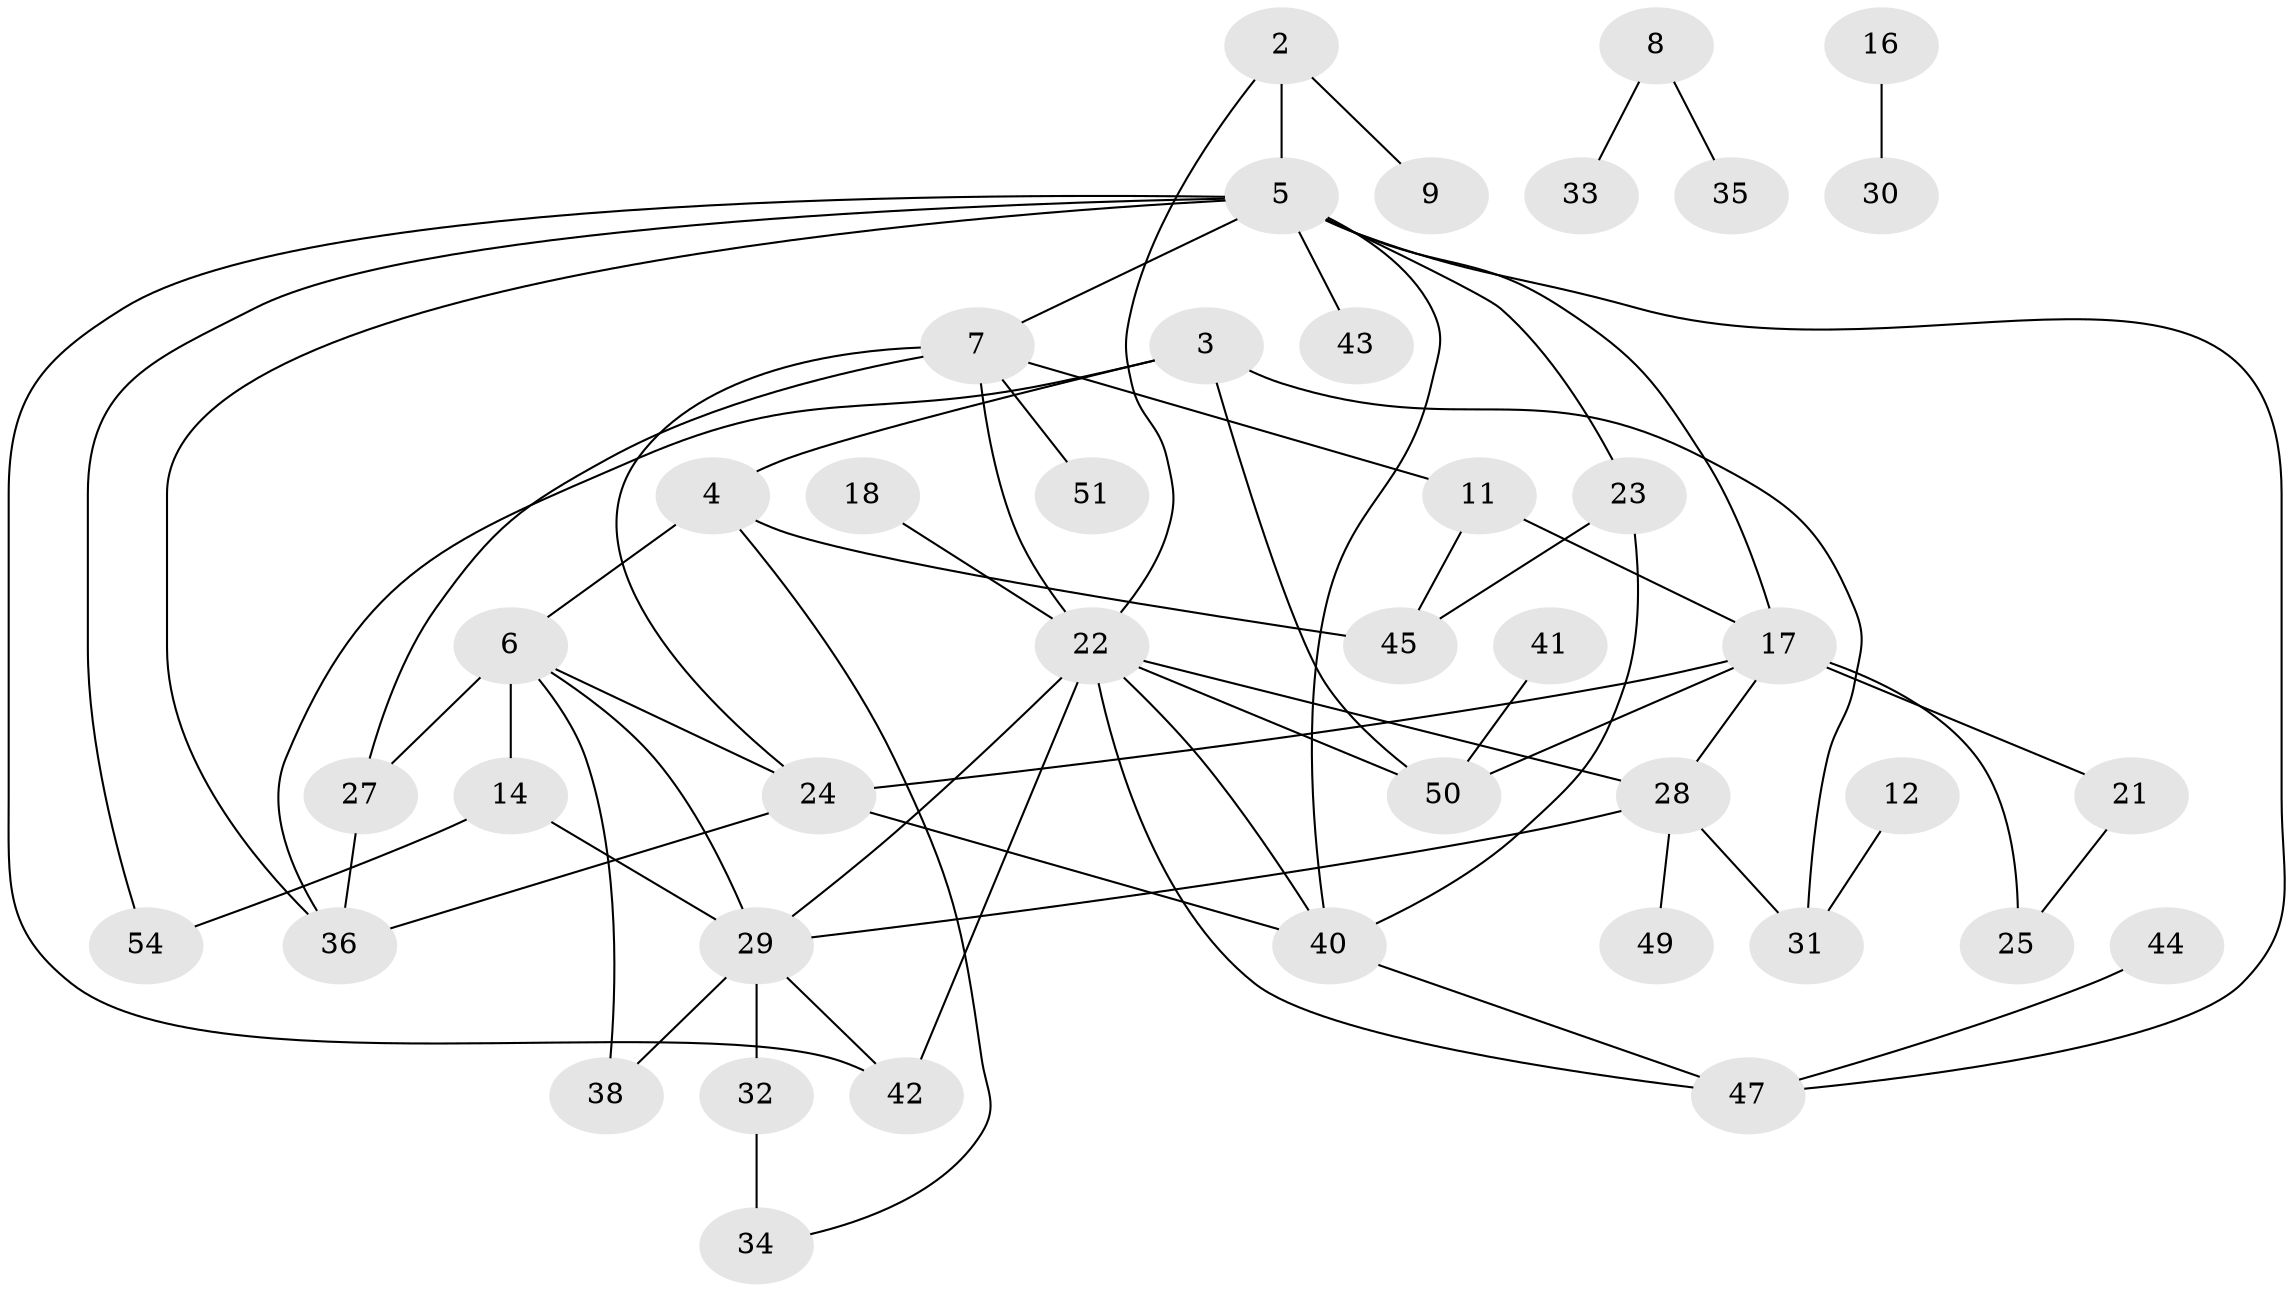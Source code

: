 // original degree distribution, {0: 0.10377358490566038, 4: 0.09433962264150944, 1: 0.24528301886792453, 2: 0.2358490566037736, 3: 0.2358490566037736, 5: 0.0660377358490566, 6: 0.018867924528301886}
// Generated by graph-tools (version 1.1) at 2025/33/03/09/25 02:33:31]
// undirected, 41 vertices, 65 edges
graph export_dot {
graph [start="1"]
  node [color=gray90,style=filled];
  2;
  3;
  4;
  5;
  6;
  7;
  8;
  9;
  11;
  12;
  14;
  16;
  17;
  18;
  21;
  22;
  23;
  24;
  25;
  27;
  28;
  29;
  30;
  31;
  32;
  33;
  34;
  35;
  36;
  38;
  40;
  41;
  42;
  43;
  44;
  45;
  47;
  49;
  50;
  51;
  54;
  2 -- 5 [weight=1.0];
  2 -- 9 [weight=1.0];
  2 -- 22 [weight=1.0];
  3 -- 4 [weight=1.0];
  3 -- 31 [weight=1.0];
  3 -- 36 [weight=1.0];
  3 -- 50 [weight=1.0];
  4 -- 6 [weight=1.0];
  4 -- 34 [weight=1.0];
  4 -- 45 [weight=1.0];
  5 -- 7 [weight=1.0];
  5 -- 17 [weight=1.0];
  5 -- 23 [weight=1.0];
  5 -- 36 [weight=1.0];
  5 -- 40 [weight=1.0];
  5 -- 42 [weight=1.0];
  5 -- 43 [weight=1.0];
  5 -- 47 [weight=1.0];
  5 -- 54 [weight=1.0];
  6 -- 14 [weight=1.0];
  6 -- 24 [weight=1.0];
  6 -- 27 [weight=1.0];
  6 -- 29 [weight=1.0];
  6 -- 38 [weight=1.0];
  7 -- 11 [weight=1.0];
  7 -- 22 [weight=1.0];
  7 -- 24 [weight=1.0];
  7 -- 27 [weight=1.0];
  7 -- 51 [weight=1.0];
  8 -- 33 [weight=1.0];
  8 -- 35 [weight=1.0];
  11 -- 17 [weight=1.0];
  11 -- 45 [weight=1.0];
  12 -- 31 [weight=1.0];
  14 -- 29 [weight=1.0];
  14 -- 54 [weight=1.0];
  16 -- 30 [weight=1.0];
  17 -- 21 [weight=1.0];
  17 -- 24 [weight=1.0];
  17 -- 25 [weight=3.0];
  17 -- 28 [weight=1.0];
  17 -- 50 [weight=1.0];
  18 -- 22 [weight=1.0];
  21 -- 25 [weight=1.0];
  22 -- 28 [weight=1.0];
  22 -- 29 [weight=1.0];
  22 -- 40 [weight=1.0];
  22 -- 42 [weight=1.0];
  22 -- 47 [weight=1.0];
  22 -- 50 [weight=1.0];
  23 -- 40 [weight=1.0];
  23 -- 45 [weight=1.0];
  24 -- 36 [weight=1.0];
  24 -- 40 [weight=1.0];
  27 -- 36 [weight=1.0];
  28 -- 29 [weight=1.0];
  28 -- 31 [weight=1.0];
  28 -- 49 [weight=1.0];
  29 -- 32 [weight=1.0];
  29 -- 38 [weight=1.0];
  29 -- 42 [weight=1.0];
  32 -- 34 [weight=2.0];
  40 -- 47 [weight=1.0];
  41 -- 50 [weight=1.0];
  44 -- 47 [weight=1.0];
}
